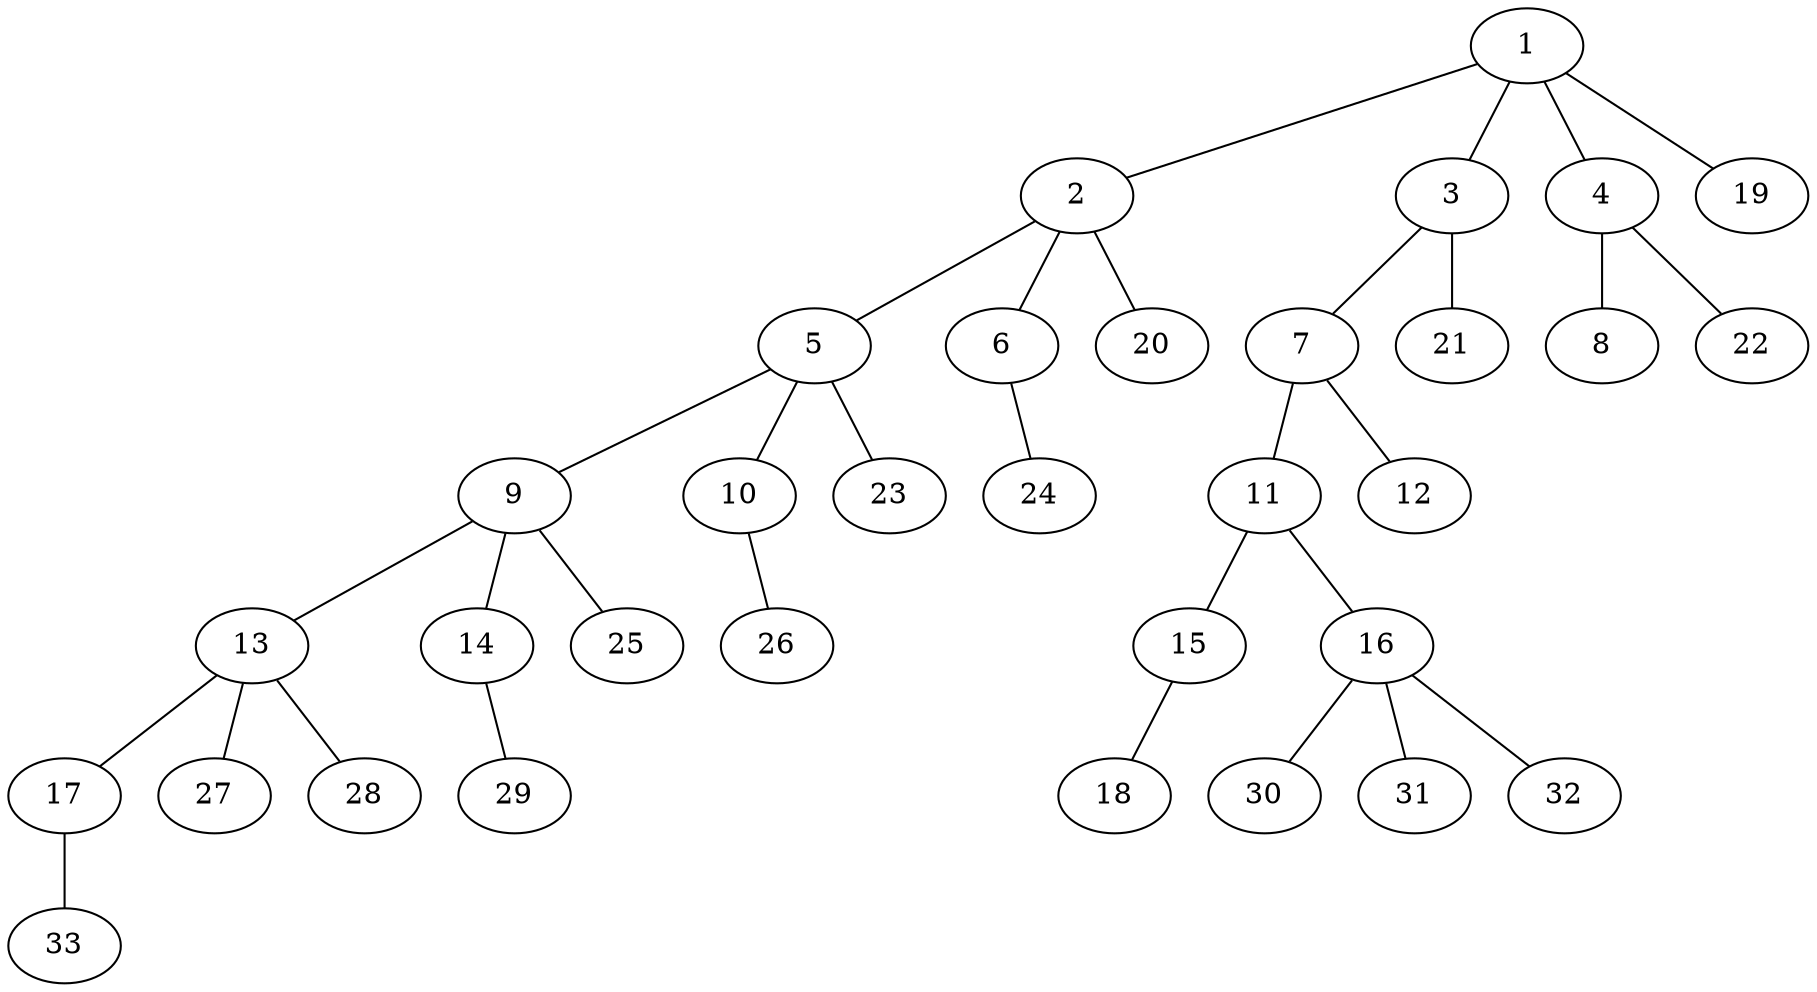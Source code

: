 graph molecule_4057 {
	1	 [chem=C];
	2	 [chem=C];
	1 -- 2	 [valence=1];
	3	 [chem=N];
	1 -- 3	 [valence=1];
	4	 [chem=C];
	1 -- 4	 [valence=1];
	19	 [chem=H];
	1 -- 19	 [valence=1];
	5	 [chem=C];
	2 -- 5	 [valence=1];
	6	 [chem=O];
	2 -- 6	 [valence=1];
	20	 [chem=H];
	2 -- 20	 [valence=1];
	7	 [chem=C];
	3 -- 7	 [valence=1];
	21	 [chem=H];
	3 -- 21	 [valence=1];
	8	 [chem=O];
	4 -- 8	 [valence=2];
	22	 [chem=H];
	4 -- 22	 [valence=1];
	9	 [chem=C];
	5 -- 9	 [valence=1];
	10	 [chem=O];
	5 -- 10	 [valence=1];
	23	 [chem=H];
	5 -- 23	 [valence=1];
	24	 [chem=H];
	6 -- 24	 [valence=1];
	11	 [chem=N];
	7 -- 11	 [valence=1];
	12	 [chem=O];
	7 -- 12	 [valence=2];
	13	 [chem=C];
	9 -- 13	 [valence=1];
	14	 [chem=O];
	9 -- 14	 [valence=1];
	25	 [chem=H];
	9 -- 25	 [valence=1];
	26	 [chem=H];
	10 -- 26	 [valence=1];
	15	 [chem=N];
	11 -- 15	 [valence=1];
	16	 [chem=C];
	11 -- 16	 [valence=1];
	17	 [chem=O];
	13 -- 17	 [valence=1];
	27	 [chem=H];
	13 -- 27	 [valence=1];
	28	 [chem=H];
	13 -- 28	 [valence=1];
	29	 [chem=H];
	14 -- 29	 [valence=1];
	18	 [chem=O];
	15 -- 18	 [valence=2];
	30	 [chem=H];
	16 -- 30	 [valence=1];
	31	 [chem=H];
	16 -- 31	 [valence=1];
	32	 [chem=H];
	16 -- 32	 [valence=1];
	33	 [chem=H];
	17 -- 33	 [valence=1];
}
